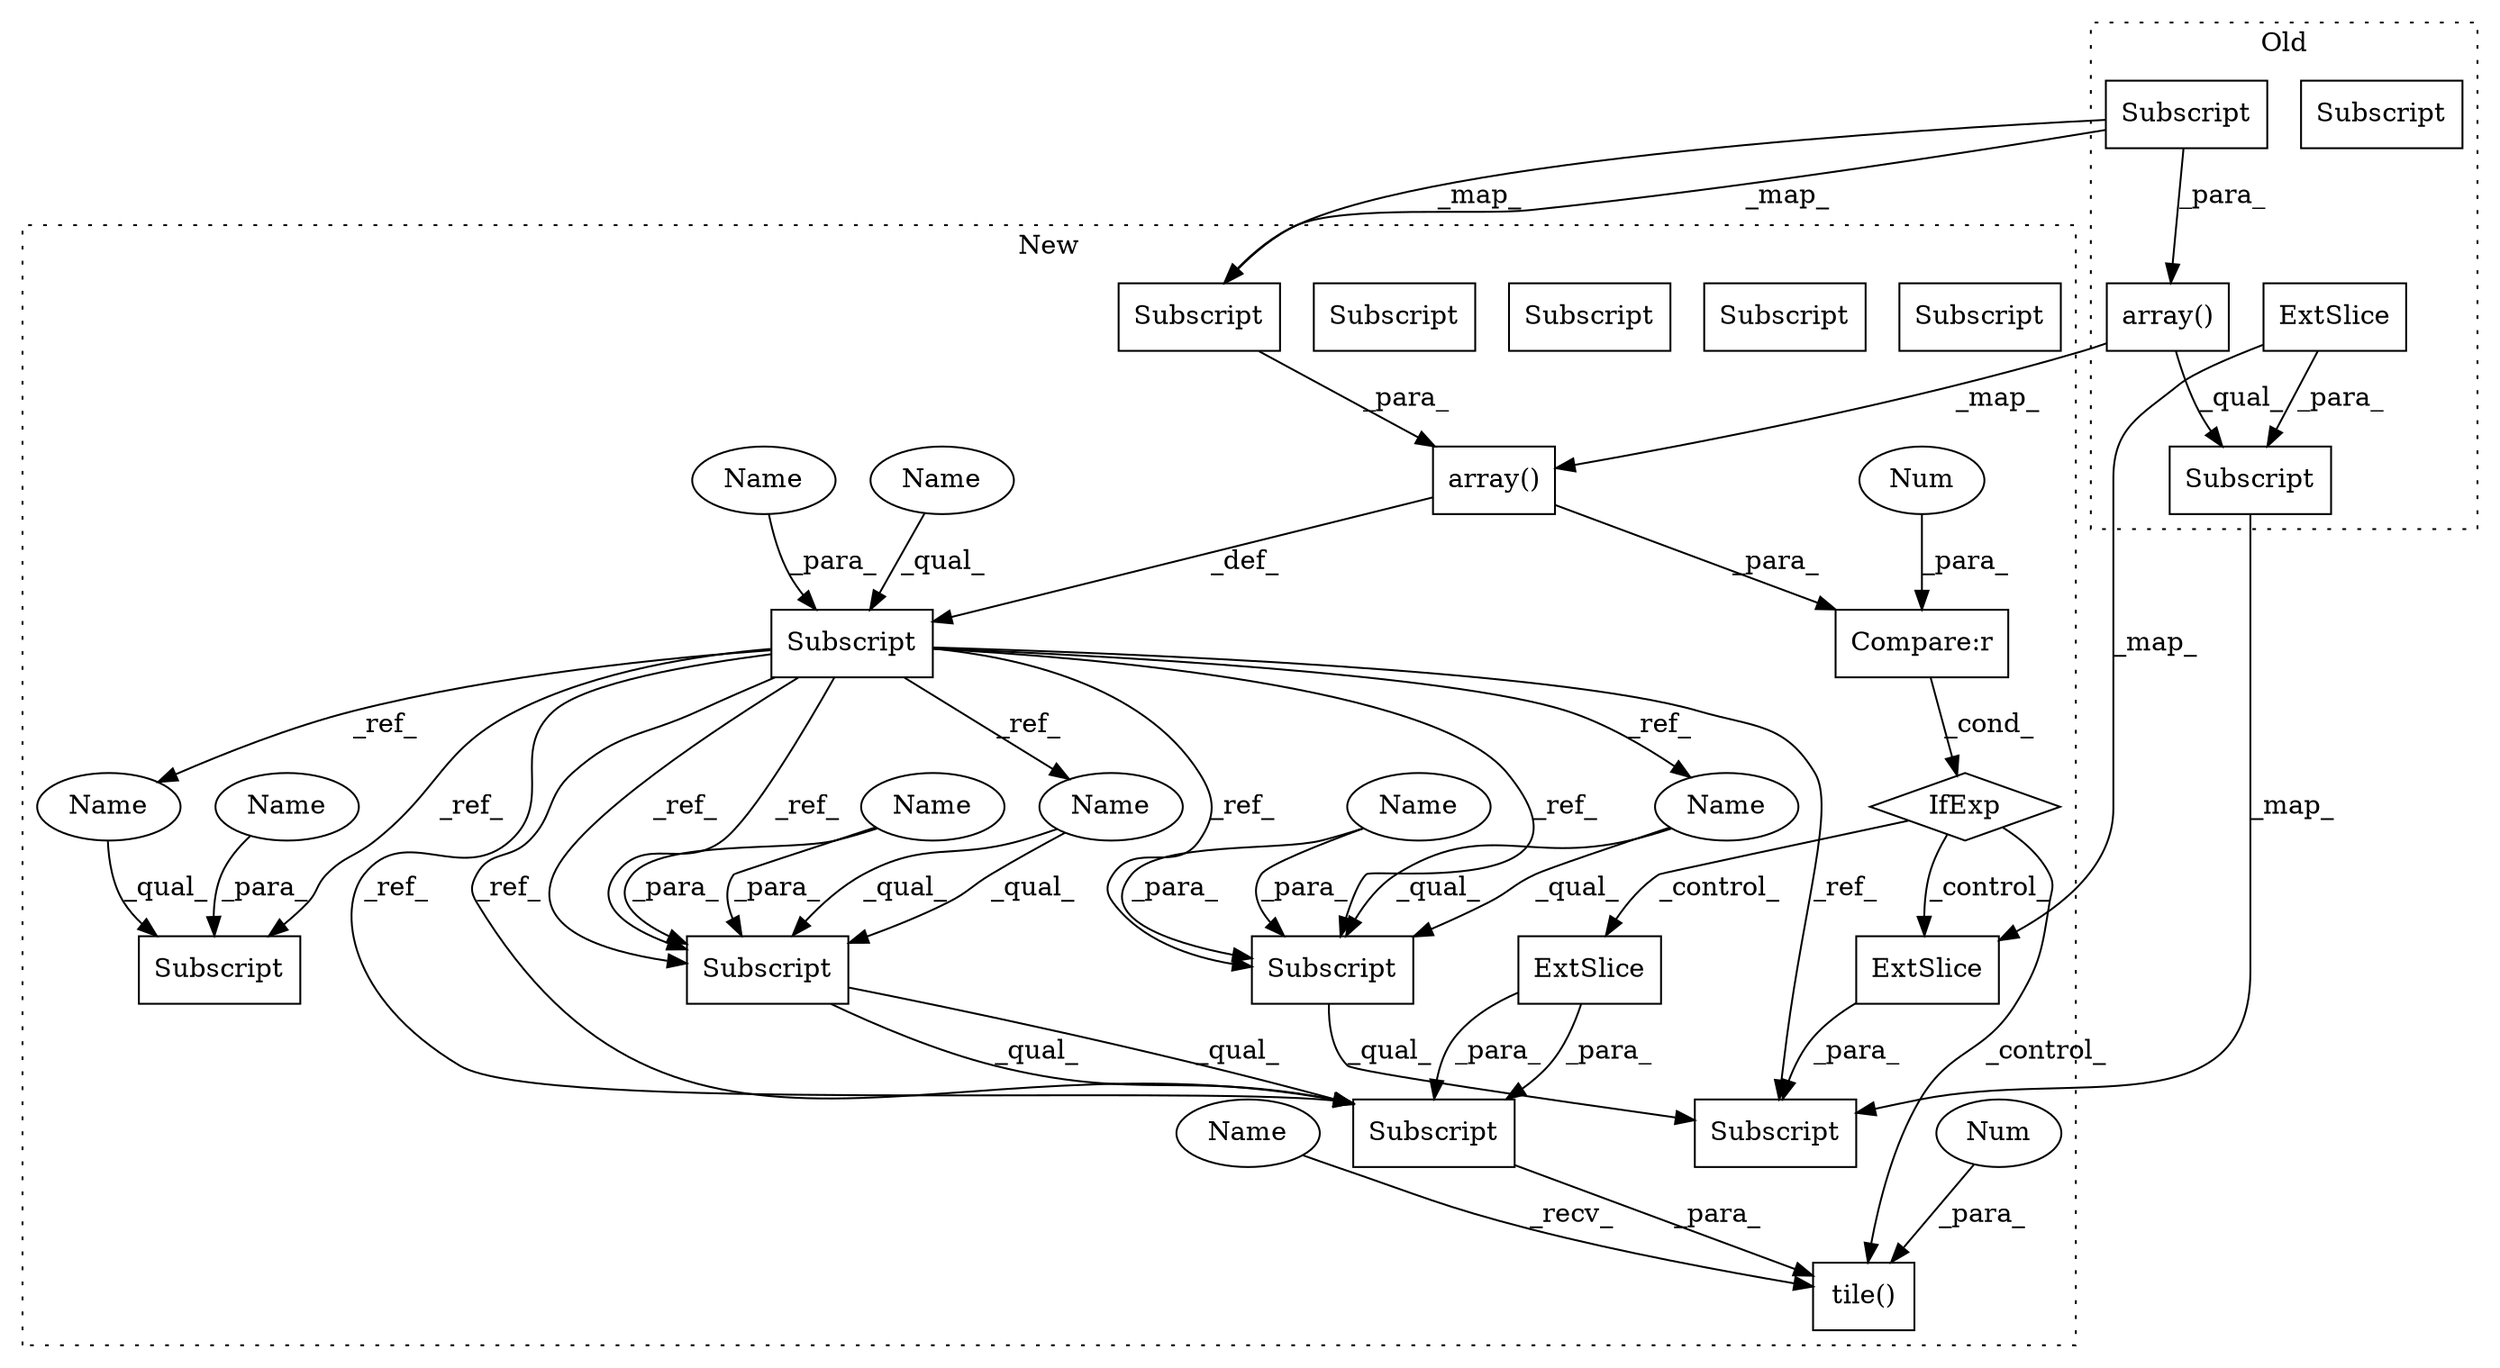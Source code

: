 digraph G {
subgraph cluster0 {
1 [label="array()" a="75" s="5442,5455" l="9,1" shape="box"];
3 [label="Subscript" a="63" s="5451,0" l="4,0" shape="box"];
6 [label="Subscript" a="63" s="5442,0" l="24,0" shape="box"];
15 [label="ExtSlice" a="85" s="5442" l="2" shape="box"];
26 [label="Subscript" a="63" s="5451,0" l="4,0" shape="box"];
label = "Old";
style="dotted";
}
subgraph cluster1 {
2 [label="array()" a="75" s="5443,5456" l="9,1" shape="box"];
4 [label="Subscript" a="63" s="5452,0" l="4,0" shape="box"];
5 [label="Subscript" a="63" s="5436,0" l="4,0" shape="box"];
7 [label="Subscript" a="63" s="5489,0" l="14,0" shape="box"];
8 [label="Compare:r" a="40" s="5507" l="14" shape="box"];
9 [label="Subscript" a="63" s="5535,0" l="4,0" shape="box"];
10 [label="IfExp" a="51" s="5503,5521" l="4,6" shape="diamond"];
11 [label="Subscript" a="63" s="5489,0" l="4,0" shape="box"];
12 [label="tile()" a="75" s="5527,5554" l="8,1" shape="box"];
13 [label="Subscript" a="63" s="5535,0" l="16,0" shape="box"];
14 [label="ExtSlice" a="85" s="5489" l="1" shape="box"];
16 [label="Subscript" a="63" s="5507,0" l="4,0" shape="box"];
17 [label="ExtSlice" a="85" s="5535" l="1" shape="box"];
18 [label="Num" a="76" s="5520" l="1" shape="ellipse"];
19 [label="Num" a="76" s="5553" l="1" shape="ellipse"];
20 [label="Name" a="87" s="5507" l="1" shape="ellipse"];
21 [label="Name" a="87" s="5535" l="1" shape="ellipse"];
22 [label="Subscript" a="63" s="5489,0" l="4,0" shape="box"];
23 [label="Subscript" a="63" s="5535,0" l="16,0" shape="box"];
24 [label="Subscript" a="63" s="5535,0" l="4,0" shape="box"];
25 [label="Name" a="87" s="5489" l="1" shape="ellipse"];
27 [label="Subscript" a="63" s="5452,0" l="4,0" shape="box"];
28 [label="Name" a="87" s="5436" l="1" shape="ellipse"];
29 [label="Name" a="87" s="5537" l="1" shape="ellipse"];
30 [label="Name" a="87" s="5491" l="1" shape="ellipse"];
31 [label="Name" a="87" s="5438" l="1" shape="ellipse"];
32 [label="Name" a="87" s="5509" l="1" shape="ellipse"];
33 [label="Name" a="87" s="5527" l="2" shape="ellipse"];
label = "New";
style="dotted";
}
1 -> 2 [label="_map_"];
1 -> 6 [label="_qual_"];
2 -> 5 [label="_def_"];
2 -> 8 [label="_para_"];
5 -> 24 [label="_ref_"];
5 -> 21 [label="_ref_"];
5 -> 23 [label="_ref_"];
5 -> 23 [label="_ref_"];
5 -> 22 [label="_ref_"];
5 -> 16 [label="_ref_"];
5 -> 25 [label="_ref_"];
5 -> 24 [label="_ref_"];
5 -> 20 [label="_ref_"];
5 -> 22 [label="_ref_"];
5 -> 7 [label="_ref_"];
6 -> 7 [label="_map_"];
8 -> 10 [label="_cond_"];
10 -> 12 [label="_control_"];
10 -> 14 [label="_control_"];
10 -> 17 [label="_control_"];
14 -> 7 [label="_para_"];
15 -> 6 [label="_para_"];
15 -> 14 [label="_map_"];
17 -> 23 [label="_para_"];
17 -> 23 [label="_para_"];
18 -> 8 [label="_para_"];
19 -> 12 [label="_para_"];
20 -> 16 [label="_qual_"];
21 -> 24 [label="_qual_"];
21 -> 24 [label="_qual_"];
22 -> 7 [label="_qual_"];
23 -> 12 [label="_para_"];
24 -> 23 [label="_qual_"];
24 -> 23 [label="_qual_"];
25 -> 22 [label="_qual_"];
25 -> 22 [label="_qual_"];
26 -> 27 [label="_map_"];
26 -> 1 [label="_para_"];
26 -> 27 [label="_map_"];
27 -> 2 [label="_para_"];
28 -> 5 [label="_qual_"];
29 -> 24 [label="_para_"];
29 -> 24 [label="_para_"];
30 -> 22 [label="_para_"];
30 -> 22 [label="_para_"];
31 -> 5 [label="_para_"];
32 -> 16 [label="_para_"];
33 -> 12 [label="_recv_"];
}